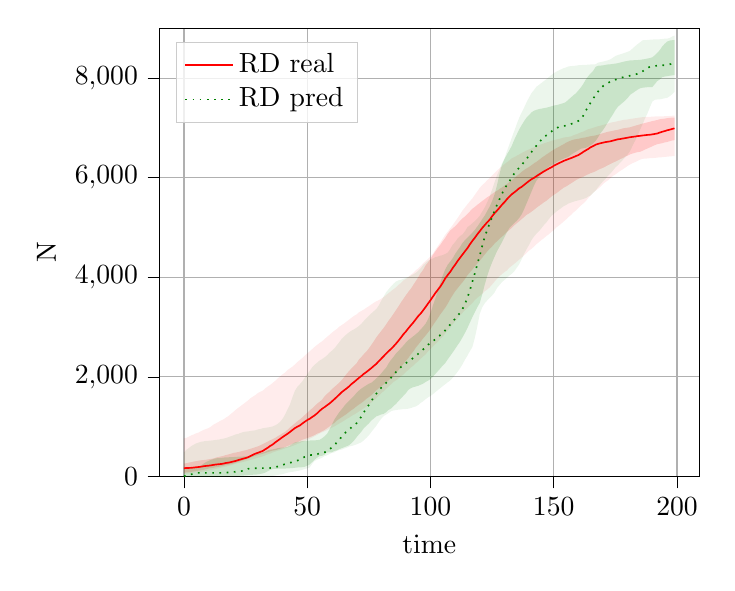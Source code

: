 % This file was created by tikzplotlib v0.9.8.
\begin{tikzpicture}

\begin{axis}[
legend cell align={left},
legend style={
  fill opacity=0.8,
  draw opacity=1,
  text opacity=1,
  at={(0.03,0.97)},
  anchor=north west,
  draw=white!80!black
},
tick align=outside,
tick pos=left,
x grid style={white!69.02!black},
xlabel={time},
xmajorgrids,
xmin=-9.95, xmax=208.95,
xtick style={color=black},
y grid style={white!69.02!black},
ylabel={N},
ymajorgrids,
ymin=0, ymax=9002,
ytick style={color=black}
]
\path [fill=red, fill opacity=0.15]
(axis cs:0,260.5)
--(axis cs:0,77.25)
--(axis cs:1,82.5)
--(axis cs:2,87.75)
--(axis cs:3,94.75)
--(axis cs:4,103.25)
--(axis cs:5,112.75)
--(axis cs:6,118.5)
--(axis cs:7,128.75)
--(axis cs:8,136.25)
--(axis cs:9,147.5)
--(axis cs:10,160.25)
--(axis cs:11,170.5)
--(axis cs:12,176.25)
--(axis cs:13,187.75)
--(axis cs:14,195.25)
--(axis cs:15,207.25)
--(axis cs:16,217.25)
--(axis cs:17,230.75)
--(axis cs:18,239)
--(axis cs:19,250)
--(axis cs:20,259.5)
--(axis cs:21,278.75)
--(axis cs:22,292.75)
--(axis cs:23,311.25)
--(axis cs:24,325.25)
--(axis cs:25,344.25)
--(axis cs:26,361.5)
--(axis cs:27,381)
--(axis cs:28,399.25)
--(axis cs:29,414.25)
--(axis cs:30,432.5)
--(axis cs:31,443.75)
--(axis cs:32,458.25)
--(axis cs:33,472.5)
--(axis cs:34,489.5)
--(axis cs:35,506.25)
--(axis cs:36,521.25)
--(axis cs:37,529.5)
--(axis cs:38,543)
--(axis cs:39,560.75)
--(axis cs:40,574)
--(axis cs:41,591.25)
--(axis cs:42,612.75)
--(axis cs:43,633.25)
--(axis cs:44,657)
--(axis cs:45,673.5)
--(axis cs:46,693.25)
--(axis cs:47,714.75)
--(axis cs:48,738.5)
--(axis cs:49,755.25)
--(axis cs:50,772)
--(axis cs:51,791.5)
--(axis cs:52,811)
--(axis cs:53,833.75)
--(axis cs:54,862.25)
--(axis cs:55,881.5)
--(axis cs:56,909.75)
--(axis cs:57,934)
--(axis cs:58,969.5)
--(axis cs:59,1003.75)
--(axis cs:60,1045.5)
--(axis cs:61,1076.25)
--(axis cs:62,1122)
--(axis cs:63,1158.5)
--(axis cs:64,1191.25)
--(axis cs:65,1223.75)
--(axis cs:66,1258)
--(axis cs:67,1297.75)
--(axis cs:68,1334.5)
--(axis cs:69,1368.5)
--(axis cs:70,1410)
--(axis cs:71,1445.25)
--(axis cs:72,1479.5)
--(axis cs:73,1517.25)
--(axis cs:74,1560.75)
--(axis cs:75,1595.25)
--(axis cs:76,1631.5)
--(axis cs:77,1681.5)
--(axis cs:78,1729.5)
--(axis cs:79,1771.75)
--(axis cs:80,1809)
--(axis cs:81,1850.25)
--(axis cs:82,1889.25)
--(axis cs:83,1933.25)
--(axis cs:84,1974.5)
--(axis cs:85,2022.5)
--(axis cs:86,2075.5)
--(axis cs:87,2136.5)
--(axis cs:88,2193)
--(axis cs:89,2260.5)
--(axis cs:90,2322)
--(axis cs:91,2378.75)
--(axis cs:92,2452.75)
--(axis cs:93,2508.5)
--(axis cs:94,2585)
--(axis cs:95,2646.75)
--(axis cs:96,2707.75)
--(axis cs:97,2773.25)
--(axis cs:98,2830.5)
--(axis cs:99,2893.25)
--(axis cs:100,2958.5)
--(axis cs:101,3038.5)
--(axis cs:102,3109.25)
--(axis cs:103,3180.75)
--(axis cs:104,3257.75)
--(axis cs:105,3323.75)
--(axis cs:106,3391)
--(axis cs:107,3471.5)
--(axis cs:108,3562.25)
--(axis cs:109,3642.5)
--(axis cs:110,3719.25)
--(axis cs:111,3779.75)
--(axis cs:112,3844.25)
--(axis cs:113,3901.25)
--(axis cs:114,3966.75)
--(axis cs:115,4043.25)
--(axis cs:116,4099.5)
--(axis cs:117,4156)
--(axis cs:118,4220)
--(axis cs:119,4278)
--(axis cs:120,4336)
--(axis cs:121,4395.75)
--(axis cs:122,4458.5)
--(axis cs:123,4517.5)
--(axis cs:124,4572.5)
--(axis cs:125,4620.75)
--(axis cs:126,4678)
--(axis cs:127,4724.75)
--(axis cs:128,4774.75)
--(axis cs:129,4815.5)
--(axis cs:130,4862)
--(axis cs:131,4913.75)
--(axis cs:132,4950.25)
--(axis cs:133,4994)
--(axis cs:134,5044.75)
--(axis cs:135,5086)
--(axis cs:136,5125.75)
--(axis cs:137,5170)
--(axis cs:138,5211)
--(axis cs:139,5254.75)
--(axis cs:140,5283.75)
--(axis cs:141,5318.75)
--(axis cs:142,5355.5)
--(axis cs:143,5396)
--(axis cs:144,5433.25)
--(axis cs:145,5467.25)
--(axis cs:146,5505.75)
--(axis cs:147,5535.5)
--(axis cs:148,5577.25)
--(axis cs:149,5619.75)
--(axis cs:150,5655.25)
--(axis cs:151,5685.75)
--(axis cs:152,5723)
--(axis cs:153,5762)
--(axis cs:154,5798.75)
--(axis cs:155,5823.5)
--(axis cs:156,5855.75)
--(axis cs:157,5886.5)
--(axis cs:158,5918.5)
--(axis cs:159,5950.25)
--(axis cs:160,5978.75)
--(axis cs:161,5999.25)
--(axis cs:162,6019.75)
--(axis cs:163,6048)
--(axis cs:164,6069.75)
--(axis cs:165,6093.25)
--(axis cs:166,6109)
--(axis cs:167,6129.25)
--(axis cs:168,6157.75)
--(axis cs:169,6179.25)
--(axis cs:170,6200)
--(axis cs:171,6225.5)
--(axis cs:172,6252.75)
--(axis cs:173,6277.75)
--(axis cs:174,6302.5)
--(axis cs:175,6323)
--(axis cs:176,6348.25)
--(axis cs:177,6374.75)
--(axis cs:178,6395.25)
--(axis cs:179,6424.75)
--(axis cs:180,6444.75)
--(axis cs:181,6470.25)
--(axis cs:182,6486)
--(axis cs:183,6501.5)
--(axis cs:184,6513.5)
--(axis cs:185,6521.5)
--(axis cs:186,6539.25)
--(axis cs:187,6565.5)
--(axis cs:188,6587.5)
--(axis cs:189,6609)
--(axis cs:190,6632)
--(axis cs:191,6655)
--(axis cs:192,6673.25)
--(axis cs:193,6684)
--(axis cs:194,6694)
--(axis cs:195,6709.75)
--(axis cs:196,6717.5)
--(axis cs:197,6733.25)
--(axis cs:198,6748)
--(axis cs:199,6754)
--(axis cs:199,7209)
--(axis cs:199,7209)
--(axis cs:198,7207.5)
--(axis cs:197,7202)
--(axis cs:196,7196.25)
--(axis cs:195,7186.25)
--(axis cs:194,7181.5)
--(axis cs:193,7174.25)
--(axis cs:192,7159.25)
--(axis cs:191,7148)
--(axis cs:190,7137.75)
--(axis cs:189,7123.5)
--(axis cs:188,7112.25)
--(axis cs:187,7098.5)
--(axis cs:186,7086.75)
--(axis cs:185,7073.25)
--(axis cs:184,7058.75)
--(axis cs:183,7044)
--(axis cs:182,7029.75)
--(axis cs:181,7013.5)
--(axis cs:180,7006)
--(axis cs:179,6998.75)
--(axis cs:178,6990.5)
--(axis cs:177,6976.5)
--(axis cs:176,6962.75)
--(axis cs:175,6953)
--(axis cs:174,6943.75)
--(axis cs:173,6933)
--(axis cs:172,6923.25)
--(axis cs:171,6909.5)
--(axis cs:170,6895)
--(axis cs:169,6880)
--(axis cs:168,6863)
--(axis cs:167,6851.25)
--(axis cs:166,6840.75)
--(axis cs:165,6834.5)
--(axis cs:164,6824)
--(axis cs:163,6810.5)
--(axis cs:162,6804)
--(axis cs:161,6793.75)
--(axis cs:160,6782)
--(axis cs:159,6774.25)
--(axis cs:158,6764.75)
--(axis cs:157,6747.75)
--(axis cs:156,6726.5)
--(axis cs:155,6703.5)
--(axis cs:154,6672.75)
--(axis cs:153,6647)
--(axis cs:152,6616.75)
--(axis cs:151,6594)
--(axis cs:150,6561.5)
--(axis cs:149,6532.75)
--(axis cs:148,6498.25)
--(axis cs:147,6466.5)
--(axis cs:146,6430.5)
--(axis cs:145,6397)
--(axis cs:144,6357.25)
--(axis cs:143,6320.75)
--(axis cs:142,6290)
--(axis cs:141,6252)
--(axis cs:140,6216.5)
--(axis cs:139,6188)
--(axis cs:138,6156.5)
--(axis cs:137,6119.25)
--(axis cs:136,6075.25)
--(axis cs:135,6035.75)
--(axis cs:134,5990.5)
--(axis cs:133,5952.5)
--(axis cs:132,5912)
--(axis cs:131,5874.5)
--(axis cs:130,5840)
--(axis cs:129,5806.5)
--(axis cs:128,5774.25)
--(axis cs:127,5738.5)
--(axis cs:126,5711)
--(axis cs:125,5675.25)
--(axis cs:124,5637.75)
--(axis cs:123,5608.25)
--(axis cs:122,5568.5)
--(axis cs:121,5533)
--(axis cs:120,5493.25)
--(axis cs:119,5456.25)
--(axis cs:118,5414.75)
--(axis cs:117,5377)
--(axis cs:116,5325.5)
--(axis cs:115,5273.25)
--(axis cs:114,5224.5)
--(axis cs:113,5184.75)
--(axis cs:112,5135)
--(axis cs:111,5078.25)
--(axis cs:110,5026)
--(axis cs:109,4982.75)
--(axis cs:108,4941.75)
--(axis cs:107,4873.75)
--(axis cs:106,4793.75)
--(axis cs:105,4727)
--(axis cs:104,4654.5)
--(axis cs:103,4593.75)
--(axis cs:102,4521.5)
--(axis cs:101,4453)
--(axis cs:100,4371)
--(axis cs:99,4302.75)
--(axis cs:98,4238.75)
--(axis cs:97,4148.25)
--(axis cs:96,4084.5)
--(axis cs:95,3999)
--(axis cs:94,3920.25)
--(axis cs:93,3845.75)
--(axis cs:92,3770.25)
--(axis cs:91,3707.5)
--(axis cs:90,3639)
--(axis cs:89,3567.75)
--(axis cs:88,3495)
--(axis cs:87,3416.25)
--(axis cs:86,3341.25)
--(axis cs:85,3268.5)
--(axis cs:84,3196.25)
--(axis cs:83,3129)
--(axis cs:82,3055)
--(axis cs:81,2985.25)
--(axis cs:80,2922.25)
--(axis cs:79,2858.25)
--(axis cs:78,2793.75)
--(axis cs:77,2715.25)
--(axis cs:76,2643.5)
--(axis cs:75,2573.75)
--(axis cs:74,2510.5)
--(axis cs:73,2460)
--(axis cs:72,2403.25)
--(axis cs:71,2351.75)
--(axis cs:70,2273)
--(axis cs:69,2226)
--(axis cs:68,2174.75)
--(axis cs:67,2118.75)
--(axis cs:66,2064.75)
--(axis cs:65,1999.25)
--(axis cs:64,1939)
--(axis cs:63,1885)
--(axis cs:62,1842)
--(axis cs:61,1798.25)
--(axis cs:60,1755.5)
--(axis cs:59,1700.25)
--(axis cs:58,1659.25)
--(axis cs:57,1608)
--(axis cs:56,1543.75)
--(axis cs:55,1501.5)
--(axis cs:54,1462.25)
--(axis cs:53,1417.5)
--(axis cs:52,1368.25)
--(axis cs:51,1329.25)
--(axis cs:50,1280)
--(axis cs:49,1235.75)
--(axis cs:48,1190)
--(axis cs:47,1147.5)
--(axis cs:46,1112.25)
--(axis cs:45,1067.5)
--(axis cs:44,1028)
--(axis cs:43,987.75)
--(axis cs:42,939.5)
--(axis cs:41,896.5)
--(axis cs:40,868.75)
--(axis cs:39,837)
--(axis cs:38,809.5)
--(axis cs:37,776.25)
--(axis cs:36,752)
--(axis cs:35,729.75)
--(axis cs:34,703.75)
--(axis cs:33,678.75)
--(axis cs:32,654)
--(axis cs:31,629)
--(axis cs:30,606.75)
--(axis cs:29,590.25)
--(axis cs:28,573.5)
--(axis cs:27,558.75)
--(axis cs:26,543)
--(axis cs:25,527.5)
--(axis cs:24,518)
--(axis cs:23,504.75)
--(axis cs:22,492)
--(axis cs:21,482.5)
--(axis cs:20,474.25)
--(axis cs:19,457.75)
--(axis cs:18,443.5)
--(axis cs:17,432.75)
--(axis cs:16,415.75)
--(axis cs:15,404.25)
--(axis cs:14,393)
--(axis cs:13,382.5)
--(axis cs:12,365.5)
--(axis cs:11,355.5)
--(axis cs:10,346.5)
--(axis cs:9,338.5)
--(axis cs:8,331)
--(axis cs:7,327.25)
--(axis cs:6,319.25)
--(axis cs:5,310)
--(axis cs:4,301.75)
--(axis cs:3,290.25)
--(axis cs:2,280.75)
--(axis cs:1,269.5)
--(axis cs:0,260.5)
--cycle;

\path [fill=red, fill opacity=0.075]
(axis cs:0,765.2)
--(axis cs:0,50.6)
--(axis cs:1,57.5)
--(axis cs:2,63.2)
--(axis cs:3,72.7)
--(axis cs:4,79.8)
--(axis cs:5,83.4)
--(axis cs:6,87.8)
--(axis cs:7,94.5)
--(axis cs:8,100.4)
--(axis cs:9,112)
--(axis cs:10,122.7)
--(axis cs:11,131)
--(axis cs:12,143.6)
--(axis cs:13,155.2)
--(axis cs:14,165.8)
--(axis cs:15,177.4)
--(axis cs:16,190.8)
--(axis cs:17,199.8)
--(axis cs:18,211.7)
--(axis cs:19,227.2)
--(axis cs:20,243.8)
--(axis cs:21,256.3)
--(axis cs:22,271.6)
--(axis cs:23,279.5)
--(axis cs:24,293.8)
--(axis cs:25,305.6)
--(axis cs:26,319.3)
--(axis cs:27,334.5)
--(axis cs:28,348.4)
--(axis cs:29,363.3)
--(axis cs:30,377.9)
--(axis cs:31,392.8)
--(axis cs:32,406.5)
--(axis cs:33,425.5)
--(axis cs:34,447.9)
--(axis cs:35,460.8)
--(axis cs:36,484)
--(axis cs:37,502.5)
--(axis cs:38,518.5)
--(axis cs:39,530.7)
--(axis cs:40,547.1)
--(axis cs:41,565.4)
--(axis cs:42,580.9)
--(axis cs:43,596.5)
--(axis cs:44,613.1)
--(axis cs:45,632.4)
--(axis cs:46,656)
--(axis cs:47,673.7)
--(axis cs:48,697)
--(axis cs:49,713.1)
--(axis cs:50,735.9)
--(axis cs:51,761)
--(axis cs:52,782.9)
--(axis cs:53,811.8)
--(axis cs:54,836.9)
--(axis cs:55,864.6)
--(axis cs:56,887.3)
--(axis cs:57,911.5)
--(axis cs:58,933.3)
--(axis cs:59,959.7)
--(axis cs:60,981.8)
--(axis cs:61,1006.3)
--(axis cs:62,1035.4)
--(axis cs:63,1065.3)
--(axis cs:64,1093.4)
--(axis cs:65,1124.3)
--(axis cs:66,1156.9)
--(axis cs:67,1183.9)
--(axis cs:68,1218.8)
--(axis cs:69,1245)
--(axis cs:70,1275.3)
--(axis cs:71,1306.9)
--(axis cs:72,1340.4)
--(axis cs:73,1373.4)
--(axis cs:74,1406.2)
--(axis cs:75,1445.8)
--(axis cs:76,1488.9)
--(axis cs:77,1530.7)
--(axis cs:78,1569.3)
--(axis cs:79,1618.6)
--(axis cs:80,1671.8)
--(axis cs:81,1713.6)
--(axis cs:82,1761.6)
--(axis cs:83,1806.9)
--(axis cs:84,1853.9)
--(axis cs:85,1900.8)
--(axis cs:86,1932.1)
--(axis cs:87,1968.1)
--(axis cs:88,2012.1)
--(axis cs:89,2047.7)
--(axis cs:90,2098.6)
--(axis cs:91,2140.3)
--(axis cs:92,2188.2)
--(axis cs:93,2226.5)
--(axis cs:94,2274.5)
--(axis cs:95,2315.1)
--(axis cs:96,2363.9)
--(axis cs:97,2410.9)
--(axis cs:98,2453.7)
--(axis cs:99,2511.6)
--(axis cs:100,2559.7)
--(axis cs:101,2612.4)
--(axis cs:102,2661.5)
--(axis cs:103,2706.7)
--(axis cs:104,2767.5)
--(axis cs:105,2809.5)
--(axis cs:106,2875.8)
--(axis cs:107,2935.5)
--(axis cs:108,2989.3)
--(axis cs:109,3060.4)
--(axis cs:110,3113.4)
--(axis cs:111,3174.1)
--(axis cs:112,3237.1)
--(axis cs:113,3289.5)
--(axis cs:114,3341.6)
--(axis cs:115,3387.6)
--(axis cs:116,3440)
--(axis cs:117,3482.6)
--(axis cs:118,3544.7)
--(axis cs:119,3589.2)
--(axis cs:120,3626.9)
--(axis cs:121,3668.2)
--(axis cs:122,3720.4)
--(axis cs:123,3754.9)
--(axis cs:124,3798)
--(axis cs:125,3856.3)
--(axis cs:126,3915.1)
--(axis cs:127,3971.6)
--(axis cs:128,4018.7)
--(axis cs:129,4065.3)
--(axis cs:130,4104.6)
--(axis cs:131,4139.5)
--(axis cs:132,4192.5)
--(axis cs:133,4232.5)
--(axis cs:134,4271.2)
--(axis cs:135,4314.3)
--(axis cs:136,4354.6)
--(axis cs:137,4399.6)
--(axis cs:138,4442.1)
--(axis cs:139,4490.1)
--(axis cs:140,4538.2)
--(axis cs:141,4572)
--(axis cs:142,4618.1)
--(axis cs:143,4666.5)
--(axis cs:144,4706.4)
--(axis cs:145,4750.8)
--(axis cs:146,4785)
--(axis cs:147,4829.7)
--(axis cs:148,4864.7)
--(axis cs:149,4909.2)
--(axis cs:150,4946.4)
--(axis cs:151,5000.7)
--(axis cs:152,5035.9)
--(axis cs:153,5075.7)
--(axis cs:154,5120.4)
--(axis cs:155,5161.9)
--(axis cs:156,5212.5)
--(axis cs:157,5250.8)
--(axis cs:158,5304.4)
--(axis cs:159,5341.7)
--(axis cs:160,5394.3)
--(axis cs:161,5441.4)
--(axis cs:162,5483.6)
--(axis cs:163,5531.2)
--(axis cs:164,5593.1)
--(axis cs:165,5646.6)
--(axis cs:166,5700.3)
--(axis cs:167,5741.4)
--(axis cs:168,5780)
--(axis cs:169,5821.7)
--(axis cs:170,5875.6)
--(axis cs:171,5915.4)
--(axis cs:172,5948.9)
--(axis cs:173,5991.8)
--(axis cs:174,6036.9)
--(axis cs:175,6064.5)
--(axis cs:176,6102.4)
--(axis cs:177,6138.6)
--(axis cs:178,6167.2)
--(axis cs:179,6202.7)
--(axis cs:180,6237.4)
--(axis cs:181,6267.5)
--(axis cs:182,6293.5)
--(axis cs:183,6314)
--(axis cs:184,6337.5)
--(axis cs:185,6361.7)
--(axis cs:186,6380.1)
--(axis cs:187,6383.1)
--(axis cs:188,6387.3)
--(axis cs:189,6392.4)
--(axis cs:190,6394.9)
--(axis cs:191,6398.3)
--(axis cs:192,6404.4)
--(axis cs:193,6409.3)
--(axis cs:194,6411.8)
--(axis cs:195,6417.9)
--(axis cs:196,6422.9)
--(axis cs:197,6427.6)
--(axis cs:198,6432.2)
--(axis cs:199,6436.4)
--(axis cs:199,7248.4)
--(axis cs:199,7248.4)
--(axis cs:198,7243.8)
--(axis cs:197,7239.3)
--(axis cs:196,7237.1)
--(axis cs:195,7235.3)
--(axis cs:194,7232.3)
--(axis cs:193,7232.1)
--(axis cs:192,7231)
--(axis cs:191,7229.7)
--(axis cs:190,7226.9)
--(axis cs:189,7222)
--(axis cs:188,7221.8)
--(axis cs:187,7218.6)
--(axis cs:186,7215.6)
--(axis cs:185,7210.7)
--(axis cs:184,7200.9)
--(axis cs:183,7194.8)
--(axis cs:182,7187.1)
--(axis cs:181,7180.9)
--(axis cs:180,7170.9)
--(axis cs:179,7166.1)
--(axis cs:178,7157.7)
--(axis cs:177,7147)
--(axis cs:176,7136.9)
--(axis cs:175,7124.4)
--(axis cs:174,7115.3)
--(axis cs:173,7105.1)
--(axis cs:172,7087.2)
--(axis cs:171,7073.8)
--(axis cs:170,7061.6)
--(axis cs:169,7045.5)
--(axis cs:168,7034.6)
--(axis cs:167,7019)
--(axis cs:166,7002.3)
--(axis cs:165,6985.9)
--(axis cs:164,6974.1)
--(axis cs:163,6952.5)
--(axis cs:162,6927.8)
--(axis cs:161,6910.7)
--(axis cs:160,6889.9)
--(axis cs:159,6869.7)
--(axis cs:158,6851.4)
--(axis cs:157,6830.7)
--(axis cs:156,6819.4)
--(axis cs:155,6814.3)
--(axis cs:154,6806.6)
--(axis cs:153,6790.2)
--(axis cs:152,6778)
--(axis cs:151,6768.3)
--(axis cs:150,6752.4)
--(axis cs:149,6741.3)
--(axis cs:148,6720.4)
--(axis cs:147,6708.1)
--(axis cs:146,6690.6)
--(axis cs:145,6670.7)
--(axis cs:144,6657.9)
--(axis cs:143,6629.1)
--(axis cs:142,6609.5)
--(axis cs:141,6591.2)
--(axis cs:140,6568.6)
--(axis cs:139,6548.8)
--(axis cs:138,6523.1)
--(axis cs:137,6496.3)
--(axis cs:136,6467.1)
--(axis cs:135,6442.5)
--(axis cs:134,6415.4)
--(axis cs:133,6390.1)
--(axis cs:132,6347.6)
--(axis cs:131,6310.1)
--(axis cs:130,6271.8)
--(axis cs:129,6233.5)
--(axis cs:128,6187.5)
--(axis cs:127,6145.3)
--(axis cs:126,6095.9)
--(axis cs:125,6045.2)
--(axis cs:124,5994.8)
--(axis cs:123,5949.5)
--(axis cs:122,5896.7)
--(axis cs:121,5853.5)
--(axis cs:120,5797.2)
--(axis cs:119,5727.5)
--(axis cs:118,5656.5)
--(axis cs:117,5584.6)
--(axis cs:116,5527.3)
--(axis cs:115,5467.3)
--(axis cs:114,5403.1)
--(axis cs:113,5343)
--(axis cs:112,5266)
--(axis cs:111,5190.9)
--(axis cs:110,5120.1)
--(axis cs:109,5046.8)
--(axis cs:108,4985.3)
--(axis cs:107,4918.1)
--(axis cs:106,4854.9)
--(axis cs:105,4777)
--(axis cs:104,4698.9)
--(axis cs:103,4627.9)
--(axis cs:102,4557.3)
--(axis cs:101,4476.3)
--(axis cs:100,4423.8)
--(axis cs:99,4370.7)
--(axis cs:98,4326.7)
--(axis cs:97,4282.6)
--(axis cs:96,4227.2)
--(axis cs:95,4178.3)
--(axis cs:94,4140.6)
--(axis cs:93,4086.6)
--(axis cs:92,4052.9)
--(axis cs:91,4007)
--(axis cs:90,3965.9)
--(axis cs:89,3937.2)
--(axis cs:88,3885)
--(axis cs:87,3848.9)
--(axis cs:86,3797.6)
--(axis cs:85,3760)
--(axis cs:84,3723)
--(axis cs:83,3683.3)
--(axis cs:82,3643.5)
--(axis cs:81,3602.5)
--(axis cs:80,3569.3)
--(axis cs:79,3540.2)
--(axis cs:78,3519)
--(axis cs:77,3488.6)
--(axis cs:76,3454.4)
--(axis cs:75,3419.2)
--(axis cs:74,3389.2)
--(axis cs:73,3353.3)
--(axis cs:72,3326.5)
--(axis cs:71,3298.4)
--(axis cs:70,3254.5)
--(axis cs:69,3227.2)
--(axis cs:68,3189.5)
--(axis cs:67,3151.2)
--(axis cs:66,3114.1)
--(axis cs:65,3075.8)
--(axis cs:64,3042.7)
--(axis cs:63,3008.4)
--(axis cs:62,2963.3)
--(axis cs:61,2927.4)
--(axis cs:60,2888.7)
--(axis cs:59,2843.5)
--(axis cs:58,2803.3)
--(axis cs:57,2759.1)
--(axis cs:56,2714.5)
--(axis cs:55,2681.8)
--(axis cs:54,2643.3)
--(axis cs:53,2603.9)
--(axis cs:52,2558.7)
--(axis cs:51,2514)
--(axis cs:50,2472)
--(axis cs:49,2430.2)
--(axis cs:48,2379.2)
--(axis cs:47,2338.7)
--(axis cs:46,2299.6)
--(axis cs:45,2250)
--(axis cs:44,2207.2)
--(axis cs:43,2171.6)
--(axis cs:42,2139.7)
--(axis cs:41,2087.5)
--(axis cs:40,2053.7)
--(axis cs:39,2012.2)
--(axis cs:38,1968.5)
--(axis cs:37,1920.8)
--(axis cs:36,1880.8)
--(axis cs:35,1840.4)
--(axis cs:34,1807.8)
--(axis cs:33,1772.6)
--(axis cs:32,1725.2)
--(axis cs:31,1702.2)
--(axis cs:30,1677.5)
--(axis cs:29,1637.7)
--(axis cs:28,1607)
--(axis cs:27,1573)
--(axis cs:26,1528.9)
--(axis cs:25,1489.8)
--(axis cs:24,1452.7)
--(axis cs:23,1415.2)
--(axis cs:22,1378.6)
--(axis cs:21,1340.1)
--(axis cs:20,1296.5)
--(axis cs:19,1255.3)
--(axis cs:18,1214.9)
--(axis cs:17,1182.6)
--(axis cs:16,1147.8)
--(axis cs:15,1125)
--(axis cs:14,1096.9)
--(axis cs:13,1070)
--(axis cs:12,1044.8)
--(axis cs:11,1004.3)
--(axis cs:10,973.2)
--(axis cs:9,956.7)
--(axis cs:8,937.6)
--(axis cs:7,914)
--(axis cs:6,885.5)
--(axis cs:5,869.7)
--(axis cs:4,846.3)
--(axis cs:3,828)
--(axis cs:2,801.8)
--(axis cs:1,778.1)
--(axis cs:0,765.2)
--cycle;

\path [fill=green!50!black, fill opacity=0.15]
(axis cs:0,158)
--(axis cs:0,0)
--(axis cs:1,0)
--(axis cs:2,0)
--(axis cs:3,0)
--(axis cs:4,0)
--(axis cs:5,0)
--(axis cs:6,0)
--(axis cs:7,0)
--(axis cs:8,0)
--(axis cs:9,0)
--(axis cs:10,0)
--(axis cs:11,0)
--(axis cs:12,0)
--(axis cs:13,0.25)
--(axis cs:14,0.25)
--(axis cs:15,1.5)
--(axis cs:16,2.25)
--(axis cs:17,2.5)
--(axis cs:18,3.5)
--(axis cs:19,3.75)
--(axis cs:20,6)
--(axis cs:21,10.75)
--(axis cs:22,12.5)
--(axis cs:23,17)
--(axis cs:24,20.25)
--(axis cs:25,23.75)
--(axis cs:26,31.5)
--(axis cs:27,34)
--(axis cs:28,36.25)
--(axis cs:29,38.75)
--(axis cs:30,44)
--(axis cs:31,53.75)
--(axis cs:32,62.75)
--(axis cs:33,80)
--(axis cs:34,107)
--(axis cs:35,134.75)
--(axis cs:36,150.75)
--(axis cs:37,154.25)
--(axis cs:38,156.75)
--(axis cs:39,157.5)
--(axis cs:40,160)
--(axis cs:41,160.75)
--(axis cs:42,163.75)
--(axis cs:43,167)
--(axis cs:44,170.5)
--(axis cs:45,176.5)
--(axis cs:46,181.75)
--(axis cs:47,184)
--(axis cs:48,187.75)
--(axis cs:49,196.75)
--(axis cs:50,218)
--(axis cs:51,241.25)
--(axis cs:52,290.25)
--(axis cs:53,337.25)
--(axis cs:54,378.5)
--(axis cs:55,409.75)
--(axis cs:56,416)
--(axis cs:57,437.25)
--(axis cs:58,482.5)
--(axis cs:59,485.25)
--(axis cs:60,487.5)
--(axis cs:61,514.75)
--(axis cs:62,525)
--(axis cs:63,551)
--(axis cs:64,569)
--(axis cs:65,588.5)
--(axis cs:66,608.5)
--(axis cs:67,628.75)
--(axis cs:68,674)
--(axis cs:69,723)
--(axis cs:70,788.25)
--(axis cs:71,847)
--(axis cs:72,903.5)
--(axis cs:73,974)
--(axis cs:74,1019.75)
--(axis cs:75,1066)
--(axis cs:76,1126.5)
--(axis cs:77,1164.5)
--(axis cs:78,1207.25)
--(axis cs:79,1225.75)
--(axis cs:80,1247)
--(axis cs:81,1258)
--(axis cs:82,1291.25)
--(axis cs:83,1338.25)
--(axis cs:84,1365.5)
--(axis cs:85,1415.75)
--(axis cs:86,1458.75)
--(axis cs:87,1514.5)
--(axis cs:88,1567)
--(axis cs:89,1620.75)
--(axis cs:90,1673.5)
--(axis cs:91,1738.75)
--(axis cs:92,1773.5)
--(axis cs:93,1795)
--(axis cs:94,1806.75)
--(axis cs:95,1822.5)
--(axis cs:96,1842.5)
--(axis cs:97,1865.75)
--(axis cs:98,1899)
--(axis cs:99,1924.25)
--(axis cs:100,1958)
--(axis cs:101,2005.75)
--(axis cs:102,2062.25)
--(axis cs:103,2118)
--(axis cs:104,2172)
--(axis cs:105,2229.75)
--(axis cs:106,2279.25)
--(axis cs:107,2353)
--(axis cs:108,2421.5)
--(axis cs:109,2491.25)
--(axis cs:110,2565)
--(axis cs:111,2637.5)
--(axis cs:112,2710.25)
--(axis cs:113,2795)
--(axis cs:114,2886.25)
--(axis cs:115,2984.75)
--(axis cs:116,3093)
--(axis cs:117,3200.5)
--(axis cs:118,3303.25)
--(axis cs:119,3401.25)
--(axis cs:120,3486.25)
--(axis cs:121,3659)
--(axis cs:122,3849.75)
--(axis cs:123,4028)
--(axis cs:124,4174.25)
--(axis cs:125,4299.25)
--(axis cs:126,4414.25)
--(axis cs:127,4526.5)
--(axis cs:128,4614.75)
--(axis cs:129,4706)
--(axis cs:130,4805.25)
--(axis cs:131,4901.75)
--(axis cs:132,4989)
--(axis cs:133,5041.5)
--(axis cs:134,5090)
--(axis cs:135,5135)
--(axis cs:136,5193.25)
--(axis cs:137,5265)
--(axis cs:138,5370)
--(axis cs:139,5488)
--(axis cs:140,5604.5)
--(axis cs:141,5725.25)
--(axis cs:142,5842.5)
--(axis cs:143,5940.25)
--(axis cs:144,6003.25)
--(axis cs:145,6081.25)
--(axis cs:146,6137)
--(axis cs:147,6185.5)
--(axis cs:148,6220.75)
--(axis cs:149,6248.5)
--(axis cs:150,6277)
--(axis cs:151,6310.25)
--(axis cs:152,6339.5)
--(axis cs:153,6360.5)
--(axis cs:154,6383.75)
--(axis cs:155,6401)
--(axis cs:156,6421.75)
--(axis cs:157,6461.75)
--(axis cs:158,6493.5)
--(axis cs:159,6522)
--(axis cs:160,6553.75)
--(axis cs:161,6581.75)
--(axis cs:162,6591.5)
--(axis cs:163,6601.5)
--(axis cs:164,6624.25)
--(axis cs:165,6654)
--(axis cs:166,6690.25)
--(axis cs:167,6738.75)
--(axis cs:168,6813.25)
--(axis cs:169,6896.5)
--(axis cs:170,6958.25)
--(axis cs:171,7034.25)
--(axis cs:172,7115.25)
--(axis cs:173,7196.75)
--(axis cs:174,7272)
--(axis cs:175,7356.75)
--(axis cs:176,7424.25)
--(axis cs:177,7467)
--(axis cs:178,7508.25)
--(axis cs:179,7550.5)
--(axis cs:180,7601.5)
--(axis cs:181,7665.5)
--(axis cs:182,7699.5)
--(axis cs:183,7733.25)
--(axis cs:184,7767.75)
--(axis cs:185,7795.5)
--(axis cs:186,7807)
--(axis cs:187,7812.25)
--(axis cs:188,7818)
--(axis cs:189,7820.25)
--(axis cs:190,7821.25)
--(axis cs:191,7880.5)
--(axis cs:192,7941.25)
--(axis cs:193,7973.5)
--(axis cs:194,8020.25)
--(axis cs:195,8031.5)
--(axis cs:196,8039.5)
--(axis cs:197,8048.75)
--(axis cs:198,8054.5)
--(axis cs:199,8060.25)
--(axis cs:199,8766)
--(axis cs:199,8766)
--(axis cs:198,8761)
--(axis cs:197,8754.25)
--(axis cs:196,8734.5)
--(axis cs:195,8690)
--(axis cs:194,8634.75)
--(axis cs:193,8561.5)
--(axis cs:192,8506.25)
--(axis cs:191,8458.75)
--(axis cs:190,8419)
--(axis cs:189,8403)
--(axis cs:188,8393.25)
--(axis cs:187,8382.25)
--(axis cs:186,8375)
--(axis cs:185,8367.5)
--(axis cs:184,8363)
--(axis cs:183,8362)
--(axis cs:182,8357.25)
--(axis cs:181,8355.75)
--(axis cs:180,8346)
--(axis cs:179,8337.5)
--(axis cs:178,8326)
--(axis cs:177,8313.75)
--(axis cs:176,8300.25)
--(axis cs:175,8291.5)
--(axis cs:174,8285.5)
--(axis cs:173,8278)
--(axis cs:172,8275)
--(axis cs:171,8266.5)
--(axis cs:170,8256.5)
--(axis cs:169,8252.25)
--(axis cs:168,8248.25)
--(axis cs:167,8227.25)
--(axis cs:166,8146.75)
--(axis cs:165,8096.5)
--(axis cs:164,8039.25)
--(axis cs:163,7973)
--(axis cs:162,7885)
--(axis cs:161,7813.25)
--(axis cs:160,7753.5)
--(axis cs:159,7694.5)
--(axis cs:158,7657.75)
--(axis cs:157,7612.75)
--(axis cs:156,7569.25)
--(axis cs:155,7523.75)
--(axis cs:154,7498.25)
--(axis cs:153,7486)
--(axis cs:152,7468.5)
--(axis cs:151,7458)
--(axis cs:150,7449)
--(axis cs:149,7432.75)
--(axis cs:148,7418.75)
--(axis cs:147,7406.5)
--(axis cs:146,7397.5)
--(axis cs:145,7387.5)
--(axis cs:144,7379)
--(axis cs:143,7363.5)
--(axis cs:142,7345.25)
--(axis cs:141,7313.75)
--(axis cs:140,7258)
--(axis cs:139,7209.5)
--(axis cs:138,7138.75)
--(axis cs:137,7057.5)
--(axis cs:136,6971.25)
--(axis cs:135,6868.5)
--(axis cs:134,6764.5)
--(axis cs:133,6643.25)
--(axis cs:132,6551.5)
--(axis cs:131,6466.75)
--(axis cs:130,6370)
--(axis cs:129,6260.75)
--(axis cs:128,6076.25)
--(axis cs:127,5854.25)
--(axis cs:126,5666.75)
--(axis cs:125,5533.25)
--(axis cs:124,5420.25)
--(axis cs:123,5332)
--(axis cs:122,5240.5)
--(axis cs:121,5170.25)
--(axis cs:120,5091.75)
--(axis cs:119,5021.75)
--(axis cs:118,4953.75)
--(axis cs:117,4897.75)
--(axis cs:116,4845.75)
--(axis cs:115,4795.25)
--(axis cs:114,4746)
--(axis cs:113,4693)
--(axis cs:112,4610.25)
--(axis cs:111,4542.75)
--(axis cs:110,4471.5)
--(axis cs:109,4382.25)
--(axis cs:108,4316.25)
--(axis cs:107,4252.75)
--(axis cs:106,4162.25)
--(axis cs:105,4040)
--(axis cs:104,3901.5)
--(axis cs:103,3736.75)
--(axis cs:102,3579)
--(axis cs:101,3437.75)
--(axis cs:100,3284.75)
--(axis cs:99,3160.25)
--(axis cs:98,3067.25)
--(axis cs:97,3008.75)
--(axis cs:96,2951.75)
--(axis cs:95,2899)
--(axis cs:94,2855.75)
--(axis cs:93,2817.25)
--(axis cs:92,2776)
--(axis cs:91,2739.25)
--(axis cs:90,2690.5)
--(axis cs:89,2629.25)
--(axis cs:88,2577.25)
--(axis cs:87,2520.25)
--(axis cs:86,2471.75)
--(axis cs:85,2403.25)
--(axis cs:84,2344)
--(axis cs:83,2272.75)
--(axis cs:82,2185.5)
--(axis cs:81,2131)
--(axis cs:80,2070.25)
--(axis cs:79,2014.25)
--(axis cs:78,1972)
--(axis cs:77,1924.75)
--(axis cs:76,1883.25)
--(axis cs:75,1864.5)
--(axis cs:74,1832.25)
--(axis cs:73,1801.75)
--(axis cs:72,1769)
--(axis cs:71,1728)
--(axis cs:70,1680.25)
--(axis cs:69,1623)
--(axis cs:68,1574)
--(axis cs:67,1520)
--(axis cs:66,1475)
--(axis cs:65,1416.75)
--(axis cs:64,1351.5)
--(axis cs:63,1292.75)
--(axis cs:62,1218.75)
--(axis cs:61,1142.75)
--(axis cs:60,1043)
--(axis cs:59,942.25)
--(axis cs:58,853.25)
--(axis cs:57,807)
--(axis cs:56,767.5)
--(axis cs:55,738.5)
--(axis cs:54,730.75)
--(axis cs:53,727.25)
--(axis cs:52,727.75)
--(axis cs:51,723.25)
--(axis cs:50,717.75)
--(axis cs:49,714)
--(axis cs:48,711.75)
--(axis cs:47,702.75)
--(axis cs:46,696)
--(axis cs:45,684.75)
--(axis cs:44,656.25)
--(axis cs:43,621.75)
--(axis cs:42,597.5)
--(axis cs:41,586.75)
--(axis cs:40,581.5)
--(axis cs:39,577.75)
--(axis cs:38,569.5)
--(axis cs:37,555.75)
--(axis cs:36,546.75)
--(axis cs:35,539.25)
--(axis cs:34,525.75)
--(axis cs:33,499.5)
--(axis cs:32,484.75)
--(axis cs:31,473)
--(axis cs:30,464.25)
--(axis cs:29,449.25)
--(axis cs:28,428.75)
--(axis cs:27,411.25)
--(axis cs:26,405)
--(axis cs:25,405)
--(axis cs:24,402.75)
--(axis cs:23,402)
--(axis cs:22,399)
--(axis cs:21,394.5)
--(axis cs:20,391.5)
--(axis cs:19,389.25)
--(axis cs:18,387)
--(axis cs:17,385.5)
--(axis cs:16,380.25)
--(axis cs:15,373.5)
--(axis cs:14,371.25)
--(axis cs:13,366)
--(axis cs:12,352.5)
--(axis cs:11,336.75)
--(axis cs:10,314.25)
--(axis cs:9,294)
--(axis cs:8,260.25)
--(axis cs:7,223.5)
--(axis cs:6,188.25)
--(axis cs:5,174)
--(axis cs:4,172.25)
--(axis cs:3,170.75)
--(axis cs:2,169.25)
--(axis cs:1,161.75)
--(axis cs:0,158)
--cycle;

\path [fill=green!50!black, fill opacity=0.075]
(axis cs:0,485.6)
--(axis cs:0,0)
--(axis cs:1,0)
--(axis cs:2,0)
--(axis cs:3,0)
--(axis cs:4,0)
--(axis cs:5,0)
--(axis cs:6,0)
--(axis cs:7,0)
--(axis cs:8,0)
--(axis cs:9,0)
--(axis cs:10,0)
--(axis cs:11,0)
--(axis cs:12,0)
--(axis cs:13,0)
--(axis cs:14,0)
--(axis cs:15,0)
--(axis cs:16,0)
--(axis cs:17,0)
--(axis cs:18,0)
--(axis cs:19,0)
--(axis cs:20,0)
--(axis cs:21,0)
--(axis cs:22,0)
--(axis cs:23,0)
--(axis cs:24,0)
--(axis cs:25,0)
--(axis cs:26,0)
--(axis cs:27,1)
--(axis cs:28,1)
--(axis cs:29,1)
--(axis cs:30,1)
--(axis cs:31,1)
--(axis cs:32,1)
--(axis cs:33,1)
--(axis cs:34,2)
--(axis cs:35,6.5)
--(axis cs:36,14.6)
--(axis cs:37,20.9)
--(axis cs:38,33.5)
--(axis cs:39,39.8)
--(axis cs:40,48)
--(axis cs:41,62.5)
--(axis cs:42,77.9)
--(axis cs:43,88.1)
--(axis cs:44,94.5)
--(axis cs:45,102.8)
--(axis cs:46,112.5)
--(axis cs:47,122.2)
--(axis cs:48,135.7)
--(axis cs:49,152)
--(axis cs:50,164.2)
--(axis cs:51,183.2)
--(axis cs:52,255.8)
--(axis cs:53,313.7)
--(axis cs:54,337.7)
--(axis cs:55,355.4)
--(axis cs:56,377)
--(axis cs:57,409.5)
--(axis cs:58,424.7)
--(axis cs:59,449.5)
--(axis cs:60,474.3)
--(axis cs:61,485.4)
--(axis cs:62,516.9)
--(axis cs:63,530.4)
--(axis cs:64,541.5)
--(axis cs:65,562.4)
--(axis cs:66,578.1)
--(axis cs:67,601.8)
--(axis cs:68,614)
--(axis cs:69,627.6)
--(axis cs:70,646.6)
--(axis cs:71,666.7)
--(axis cs:72,688.9)
--(axis cs:73,729)
--(axis cs:74,776.7)
--(axis cs:75,827)
--(axis cs:76,894.5)
--(axis cs:77,956.3)
--(axis cs:78,1018.7)
--(axis cs:79,1094)
--(axis cs:80,1158.5)
--(axis cs:81,1214.1)
--(axis cs:82,1243.7)
--(axis cs:83,1275.3)
--(axis cs:84,1312)
--(axis cs:85,1327.7)
--(axis cs:86,1335.1)
--(axis cs:87,1343.4)
--(axis cs:88,1347.1)
--(axis cs:89,1354.2)
--(axis cs:90,1356.2)
--(axis cs:91,1362.3)
--(axis cs:92,1374.1)
--(axis cs:93,1392.4)
--(axis cs:94,1407.6)
--(axis cs:95,1435.7)
--(axis cs:96,1478.3)
--(axis cs:97,1510.8)
--(axis cs:98,1553.3)
--(axis cs:99,1589.5)
--(axis cs:100,1617.5)
--(axis cs:101,1654.9)
--(axis cs:102,1695.6)
--(axis cs:103,1737.5)
--(axis cs:104,1775.4)
--(axis cs:105,1816.9)
--(axis cs:106,1854.4)
--(axis cs:107,1893.7)
--(axis cs:108,1928.6)
--(axis cs:109,1983.1)
--(axis cs:110,2040.4)
--(axis cs:111,2103.9)
--(axis cs:112,2174.3)
--(axis cs:113,2253.7)
--(axis cs:114,2348.6)
--(axis cs:115,2428.3)
--(axis cs:116,2520.1)
--(axis cs:117,2600.1)
--(axis cs:118,2785.6)
--(axis cs:119,3016.3)
--(axis cs:120,3269.3)
--(axis cs:121,3399)
--(axis cs:122,3478)
--(axis cs:123,3534.5)
--(axis cs:124,3584.1)
--(axis cs:125,3634.3)
--(axis cs:126,3697.3)
--(axis cs:127,3787.6)
--(axis cs:128,3846.2)
--(axis cs:129,3906)
--(axis cs:130,3946.1)
--(axis cs:131,3990.7)
--(axis cs:132,4035.3)
--(axis cs:133,4072.9)
--(axis cs:134,4121.2)
--(axis cs:135,4193.5)
--(axis cs:136,4263.5)
--(axis cs:137,4361.9)
--(axis cs:138,4472.9)
--(axis cs:139,4565.6)
--(axis cs:140,4653.7)
--(axis cs:141,4748.6)
--(axis cs:142,4819.1)
--(axis cs:143,4879.2)
--(axis cs:144,4926.8)
--(axis cs:145,4984.9)
--(axis cs:146,5048.5)
--(axis cs:147,5100.8)
--(axis cs:148,5168.3)
--(axis cs:149,5229.2)
--(axis cs:150,5273.8)
--(axis cs:151,5317.4)
--(axis cs:152,5354.8)
--(axis cs:153,5390)
--(axis cs:154,5427.4)
--(axis cs:155,5450.9)
--(axis cs:156,5483.5)
--(axis cs:157,5499.6)
--(axis cs:158,5518.8)
--(axis cs:159,5533.8)
--(axis cs:160,5544.9)
--(axis cs:161,5558.6)
--(axis cs:162,5574.9)
--(axis cs:163,5590)
--(axis cs:164,5623.3)
--(axis cs:165,5646.5)
--(axis cs:166,5696.7)
--(axis cs:167,5743.7)
--(axis cs:168,5811.2)
--(axis cs:169,5871.6)
--(axis cs:170,5929.7)
--(axis cs:171,5980)
--(axis cs:172,6038.5)
--(axis cs:173,6086)
--(axis cs:174,6142.6)
--(axis cs:175,6206)
--(axis cs:176,6249.3)
--(axis cs:177,6306.3)
--(axis cs:178,6356.7)
--(axis cs:179,6409.6)
--(axis cs:180,6467.4)
--(axis cs:181,6537.8)
--(axis cs:182,6644.1)
--(axis cs:183,6741.5)
--(axis cs:184,6843.6)
--(axis cs:185,6960.2)
--(axis cs:186,7069.7)
--(axis cs:187,7186.5)
--(axis cs:188,7290.9)
--(axis cs:189,7413.7)
--(axis cs:190,7530.6)
--(axis cs:191,7565.3)
--(axis cs:192,7571.3)
--(axis cs:193,7573.4)
--(axis cs:194,7583.9)
--(axis cs:195,7595.6)
--(axis cs:196,7603.3)
--(axis cs:197,7635.8)
--(axis cs:198,7674.3)
--(axis cs:199,7723)
--(axis cs:199,8855.2)
--(axis cs:199,8855.2)
--(axis cs:198,8834.6)
--(axis cs:197,8804.9)
--(axis cs:196,8793.2)
--(axis cs:195,8792)
--(axis cs:194,8786.7)
--(axis cs:193,8780.1)
--(axis cs:192,8778.3)
--(axis cs:191,8777.7)
--(axis cs:190,8774.7)
--(axis cs:189,8770.9)
--(axis cs:188,8765.9)
--(axis cs:187,8762.6)
--(axis cs:186,8759.9)
--(axis cs:185,8719.2)
--(axis cs:184,8682.1)
--(axis cs:183,8640.6)
--(axis cs:182,8597)
--(axis cs:181,8550)
--(axis cs:180,8530)
--(axis cs:179,8511.6)
--(axis cs:178,8494)
--(axis cs:177,8479.2)
--(axis cs:176,8463.7)
--(axis cs:175,8443.9)
--(axis cs:174,8410.8)
--(axis cs:173,8378.2)
--(axis cs:172,8358.2)
--(axis cs:171,8344.9)
--(axis cs:170,8332.2)
--(axis cs:169,8320.8)
--(axis cs:168,8312.4)
--(axis cs:167,8278.8)
--(axis cs:166,8277.4)
--(axis cs:165,8274.2)
--(axis cs:164,8270.3)
--(axis cs:163,8266.9)
--(axis cs:162,8264.6)
--(axis cs:161,8262.2)
--(axis cs:160,8258.9)
--(axis cs:159,8250.7)
--(axis cs:158,8246)
--(axis cs:157,8240.8)
--(axis cs:156,8235.6)
--(axis cs:155,8215.1)
--(axis cs:154,8199.6)
--(axis cs:153,8177.2)
--(axis cs:152,8154.5)
--(axis cs:151,8129.6)
--(axis cs:150,8096.9)
--(axis cs:149,8060.9)
--(axis cs:148,8020)
--(axis cs:147,7978.5)
--(axis cs:146,7941.3)
--(axis cs:145,7902.9)
--(axis cs:144,7864.6)
--(axis cs:143,7828.2)
--(axis cs:142,7763.8)
--(axis cs:141,7699.6)
--(axis cs:140,7612.3)
--(axis cs:139,7520.4)
--(axis cs:138,7411.5)
--(axis cs:137,7312.6)
--(axis cs:136,7205.9)
--(axis cs:135,7079)
--(axis cs:134,6941)
--(axis cs:133,6807.5)
--(axis cs:132,6667.7)
--(axis cs:131,6533.3)
--(axis cs:130,6385.3)
--(axis cs:129,6290.3)
--(axis cs:128,6160.9)
--(axis cs:127,6050.4)
--(axis cs:126,5913.2)
--(axis cs:125,5763.7)
--(axis cs:124,5624.7)
--(axis cs:123,5505.8)
--(axis cs:122,5404.9)
--(axis cs:121,5321.5)
--(axis cs:120,5237.9)
--(axis cs:119,5179.3)
--(axis cs:118,5129.8)
--(axis cs:117,5087.9)
--(axis cs:116,5045.1)
--(axis cs:115,5008.3)
--(axis cs:114,4926)
--(axis cs:113,4862.7)
--(axis cs:112,4828)
--(axis cs:111,4781.9)
--(axis cs:110,4708.2)
--(axis cs:109,4655.6)
--(axis cs:108,4567.6)
--(axis cs:107,4496.6)
--(axis cs:106,4470)
--(axis cs:105,4447.6)
--(axis cs:104,4435.2)
--(axis cs:103,4417.4)
--(axis cs:102,4407.3)
--(axis cs:101,4378.9)
--(axis cs:100,4356.4)
--(axis cs:99,4335.6)
--(axis cs:98,4293.4)
--(axis cs:97,4245)
--(axis cs:96,4180.6)
--(axis cs:95,4130.6)
--(axis cs:94,4088.5)
--(axis cs:93,4061.3)
--(axis cs:92,4031.3)
--(axis cs:91,4009)
--(axis cs:90,3990.1)
--(axis cs:89,3968.9)
--(axis cs:88,3952.2)
--(axis cs:87,3939.2)
--(axis cs:86,3916.3)
--(axis cs:85,3871.9)
--(axis cs:84,3819.5)
--(axis cs:83,3759.6)
--(axis cs:82,3698.9)
--(axis cs:81,3615.5)
--(axis cs:80,3528.1)
--(axis cs:79,3432.6)
--(axis cs:78,3364.1)
--(axis cs:77,3320.4)
--(axis cs:76,3276.3)
--(axis cs:75,3227.1)
--(axis cs:74,3178.4)
--(axis cs:73,3127.1)
--(axis cs:72,3071.2)
--(axis cs:71,3024.4)
--(axis cs:70,2989.6)
--(axis cs:69,2956.8)
--(axis cs:68,2932.4)
--(axis cs:67,2898.2)
--(axis cs:66,2860.1)
--(axis cs:65,2812.2)
--(axis cs:64,2767.3)
--(axis cs:63,2697.4)
--(axis cs:62,2635.9)
--(axis cs:61,2572.7)
--(axis cs:60,2526.9)
--(axis cs:59,2486)
--(axis cs:58,2432.2)
--(axis cs:57,2392.9)
--(axis cs:56,2357.3)
--(axis cs:55,2329.9)
--(axis cs:54,2285.8)
--(axis cs:53,2245.9)
--(axis cs:52,2192.9)
--(axis cs:51,2123.5)
--(axis cs:50,2055.3)
--(axis cs:49,1984.1)
--(axis cs:48,1910.7)
--(axis cs:47,1853.7)
--(axis cs:46,1801.8)
--(axis cs:45,1722.6)
--(axis cs:44,1591.7)
--(axis cs:43,1447.3)
--(axis cs:42,1349.3)
--(axis cs:41,1243.5)
--(axis cs:40,1158.2)
--(axis cs:39,1100)
--(axis cs:38,1056.5)
--(axis cs:37,1029.3)
--(axis cs:36,1007)
--(axis cs:35,994.8)
--(axis cs:34,986.3)
--(axis cs:33,978.6)
--(axis cs:32,972)
--(axis cs:31,955)
--(axis cs:30,947.7)
--(axis cs:29,930.2)
--(axis cs:28,922.3)
--(axis cs:27,917.5)
--(axis cs:26,905.8)
--(axis cs:25,903.7)
--(axis cs:24,891.8)
--(axis cs:23,877.5)
--(axis cs:22,856.6)
--(axis cs:21,847.4)
--(axis cs:20,826.4)
--(axis cs:19,809)
--(axis cs:18,790.7)
--(axis cs:17,773.9)
--(axis cs:16,761.4)
--(axis cs:15,753.1)
--(axis cs:14,742.3)
--(axis cs:13,736)
--(axis cs:12,729.2)
--(axis cs:11,723.2)
--(axis cs:10,719)
--(axis cs:9,715.1)
--(axis cs:8,707.5)
--(axis cs:7,698.3)
--(axis cs:6,684)
--(axis cs:5,666.7)
--(axis cs:4,641.7)
--(axis cs:3,612)
--(axis cs:2,574.2)
--(axis cs:1,538.8)
--(axis cs:0,485.6)
--cycle;

\addplot [semithick, red]
table {%
0 168.5
1 171.5
2 173
3 175.5
4 181
5 187.5
6 191.5
7 199
8 207.5
9 214
10 218.5
11 225.5
12 235
13 242
14 247
15 252
16 259.5
17 272.5
18 278.5
19 290
20 302
21 314
22 331
23 344
24 359
25 371.5
26 388
27 414
28 437
29 461
30 477.5
31 496.5
32 515
33 548
34 578.5
35 615.5
36 643
37 685
38 720
39 755.5
40 792.5
41 826.5
42 858.5
43 895.5
44 934.5
45 973
46 1001
47 1025.5
48 1064.5
49 1100.5
50 1133.5
51 1161
52 1195.5
53 1228.5
54 1269
55 1317
56 1360
57 1393
58 1430
59 1465.5
60 1508
61 1552.5
62 1599
63 1646
64 1695
65 1733
66 1770
67 1811
68 1859
69 1897.5
70 1940
71 1982.5
72 2020
73 2064.5
74 2098
75 2138.5
76 2177
77 2221.5
78 2261
79 2315
80 2365.5
81 2416
82 2469
83 2517
84 2562
85 2613
86 2667
87 2727
88 2789.5
89 2856.5
90 2910.5
91 2975
92 3034
93 3091
94 3155.5
95 3220
96 3272
97 3336
98 3403.5
99 3473
100 3541.5
101 3614
102 3686
103 3751.5
104 3815.5
105 3893.5
106 3979.5
107 4048
108 4109
109 4186
110 4254
111 4328
112 4394
113 4459
114 4524
115 4587
116 4663
117 4732.5
118 4795.5
119 4864.5
120 4926.5
121 4991.5
122 5048.5
123 5105
124 5156.5
125 5227.5
126 5287
127 5341.5
128 5397.5
129 5458.5
130 5509
131 5568
132 5622
133 5669
134 5706.5
135 5746
136 5789
137 5817.5
138 5857
139 5897
140 5935.5
141 5971
142 5996.5
143 6032
144 6064.5
145 6095.5
146 6126.5
147 6155
148 6182.5
149 6207.5
150 6239.5
151 6264.5
152 6290
153 6313.5
154 6337.5
155 6356.5
156 6375.5
157 6393.5
158 6414
159 6435
160 6455
161 6486
162 6519.5
163 6550
164 6578
165 6613
166 6637
167 6663
168 6680.5
169 6693
170 6704.5
171 6716
172 6723
173 6732
174 6745
175 6758
176 6771.5
177 6777
178 6787
179 6795.5
180 6805.5
181 6814
182 6821.5
183 6827.5
184 6836
185 6841
186 6848.5
187 6854
188 6860
189 6863
190 6871
191 6879.5
192 6888.5
193 6907.5
194 6922.5
195 6937
196 6953
197 6964.5
198 6978.5
199 6992.5
};
\addlegendentry{RD real}
\addplot [semithick, green!50!black, dotted]
table {%
0 10.5
1 13
2 24
3 45.5
4 57.5
5 73.5
6 73.5
7 73.5
8 73.5
9 73.5
10 73.5
11 73.5
12 73.5
13 73.5
14 74
15 74.5
16 77
17 79
18 81
19 85.5
20 91.5
21 97.5
22 101.5
23 107.5
24 114
25 132.5
26 155
27 164.5
28 164.5
29 168
30 167.5
31 167.5
32 169.5
33 170
34 171.5
35 172
36 178.5
37 188
38 200.5
39 216
40 232.5
41 250.5
42 265
43 277.5
44 289.5
45 301
46 321
47 341
48 370.5
49 394
50 408.5
51 429.5
52 433.5
53 435.5
54 444.5
55 470
56 487.5
57 488.5
58 501
59 549
60 582.5
61 622.5
62 689
63 738.5
64 802.5
65 858.5
66 904.5
67 947
68 989
69 1030
70 1070.5
71 1132
72 1209
73 1292
74 1371.5
75 1438.5
76 1512
77 1598
78 1660.5
79 1722
80 1782
81 1830.5
82 1881.5
83 1934.5
84 1985
85 2043
86 2098
87 2143.5
88 2199
89 2243
90 2277
91 2311.5
92 2342.5
93 2381.5
94 2419
95 2463.5
96 2510
97 2551.5
98 2595
99 2644.5
100 2690
101 2723
102 2755
103 2797
104 2843.5
105 2881.5
106 2937
107 2995
108 3051.5
109 3114.5
110 3168.5
111 3229.5
112 3288
113 3364.5
114 3464.5
115 3596
116 3743
117 3915
118 4083
119 4262.5
120 4438.5
121 4632
122 4812.5
123 4951.5
124 5086
125 5207
126 5339.5
127 5457.5
128 5569.5
129 5675.5
130 5775.5
131 5854
132 5922.5
133 6012
134 6085
135 6148
136 6200.5
137 6257
138 6318.5
139 6380
140 6447
141 6519
142 6583.5
143 6646
144 6706.5
145 6764.5
146 6816.5
147 6851
148 6888.5
149 6926.5
150 6962.5
151 6992
152 7019
153 7030.5
154 7039
155 7046.5
156 7060.5
157 7079.5
158 7095
159 7116
160 7140
161 7172.5
162 7249.5
163 7344.5
164 7431
165 7511.5
166 7588
167 7663
168 7731.5
169 7791.5
170 7840.5
171 7871.5
172 7902.5
173 7929
174 7947.5
175 7968
176 7986.5
177 8005.5
178 8016
179 8028.5
180 8037
181 8049.5
182 8060.5
183 8074
184 8086.5
185 8102.5
186 8134
187 8172.5
188 8200
189 8228.5
190 8238.5
191 8244.5
192 8249
193 8252.5
194 8257
195 8260
196 8271.5
197 8277.5
198 8288.5
199 8295
};
\addlegendentry{RD pred}
\end{axis}

\end{tikzpicture}
